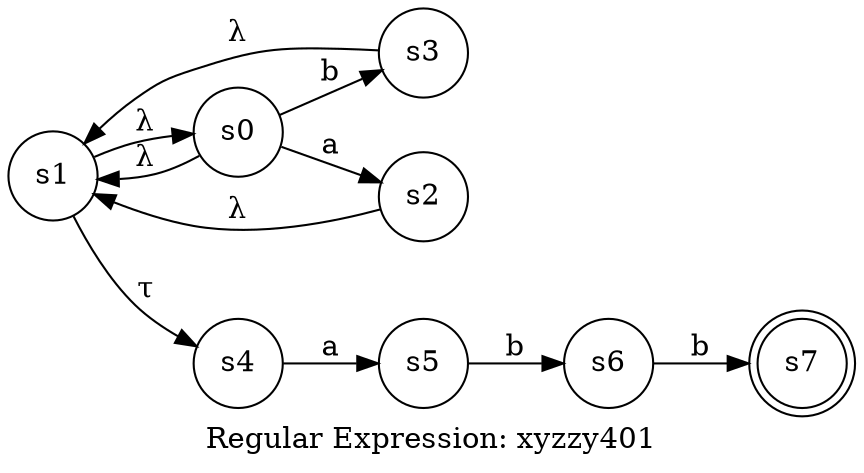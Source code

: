 digraph finite_state_machine {
	label="Regular Expression: xyzzy401";
	rankdir=LR;
	size="8,5"
	node [shape = doublecircle]; s7;
	node [shape = circle];
	s0 -> s2 [ label = "a" ];
	s0 -> s3 [ label = "b" ];
	s0 -> s1 [ label = "λ" ];
	s1 -> s0 [ label = "λ" ];
	s1 -> s4 [ label = "τ" ];
	s2 -> s1 [ label = "λ" ];
	s3 -> s1 [ label = "λ" ];
	s4 -> s5 [ label = "a" ];
	s5 -> s6 [ label = "b" ];
	s6 -> s7 [ label = "b" ];
}
